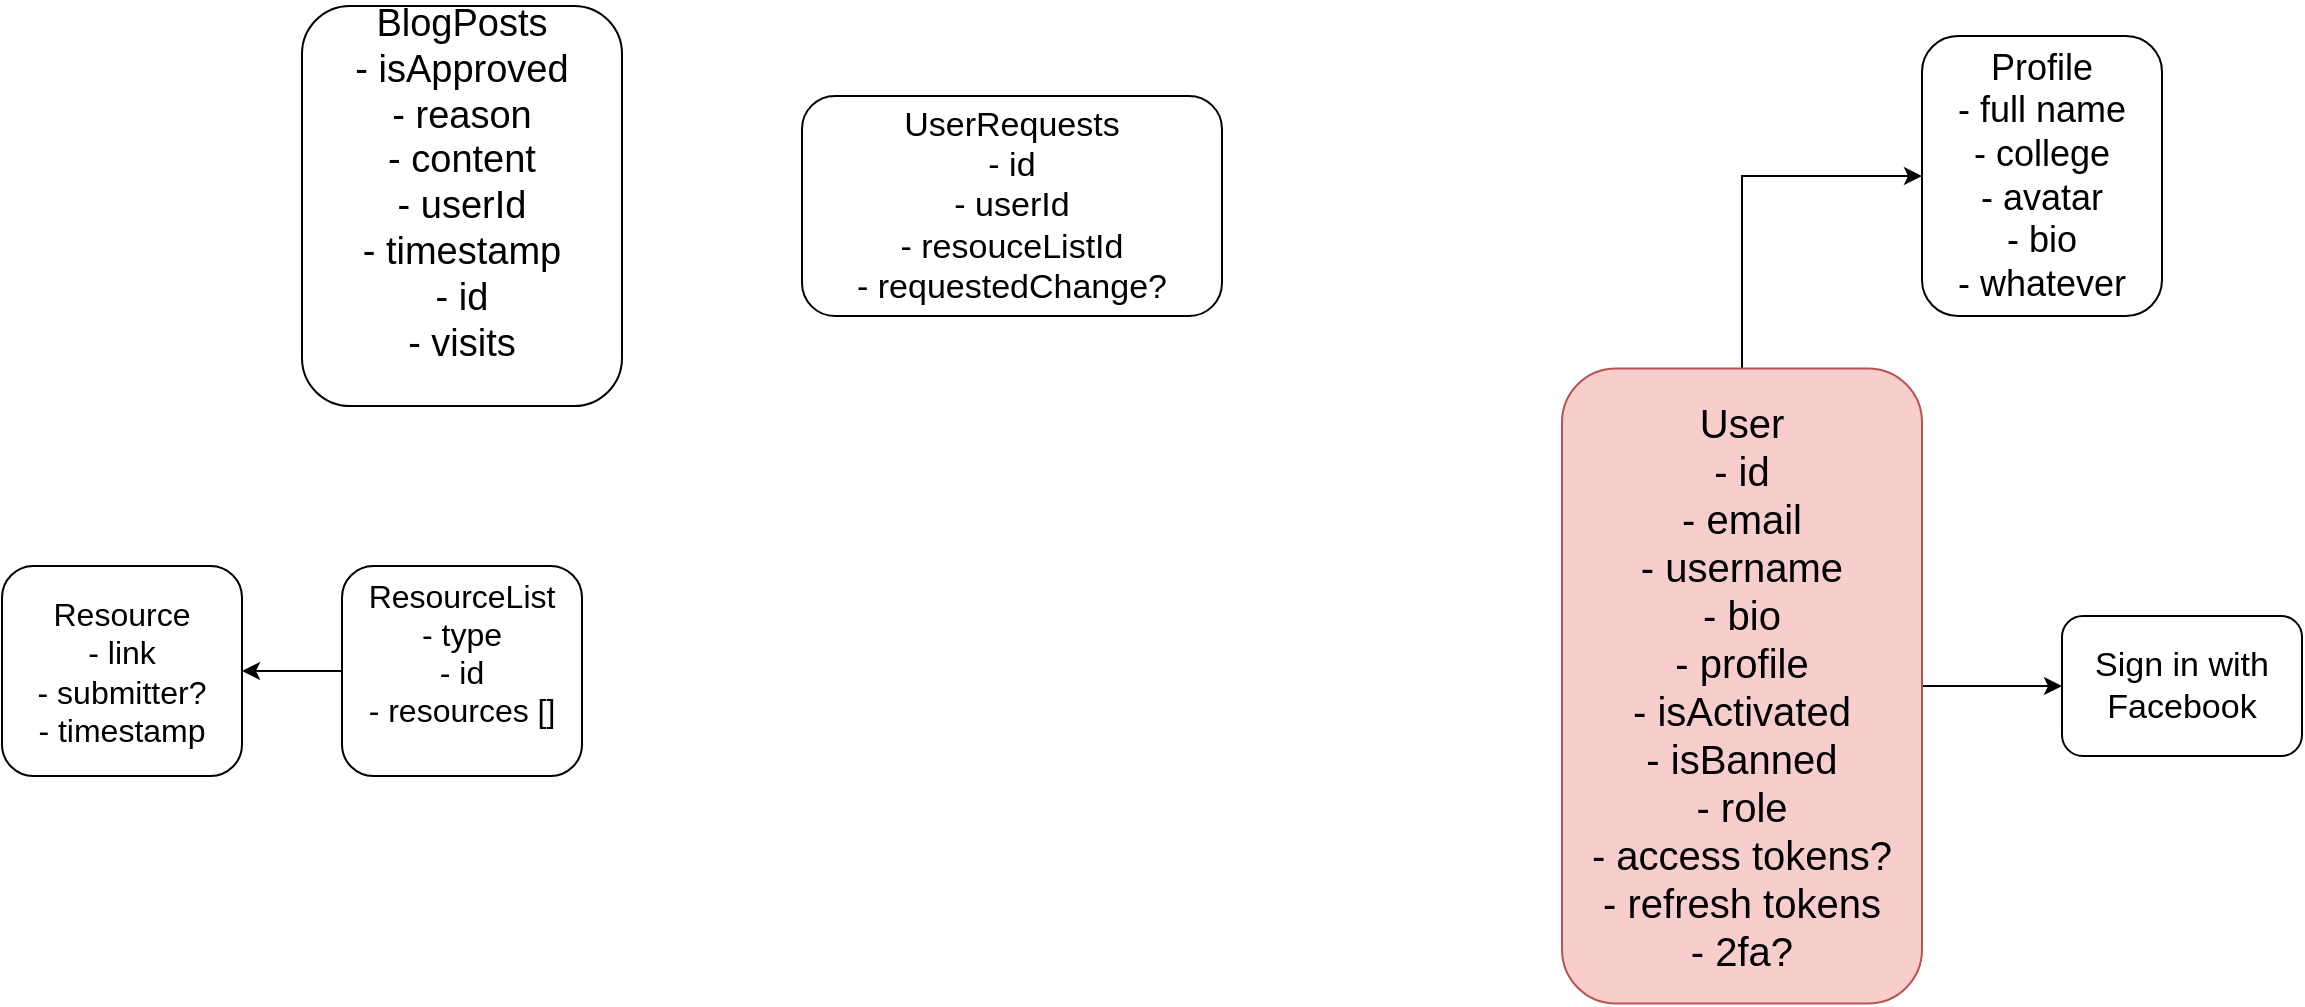 <mxfile version="13.1.3" type="device"><diagram id="9HG8ZazqNOf1nig1T4a4" name="Page-1"><mxGraphModel dx="1673" dy="913" grid="1" gridSize="10" guides="1" tooltips="1" connect="1" arrows="1" fold="1" page="1" pageScale="1" pageWidth="1200" pageHeight="1600" math="0" shadow="0"><root><mxCell id="0"/><mxCell id="1" parent="0"/><mxCell id="TbaE9eENfGOVUWueI3hy-3" style="edgeStyle=orthogonalEdgeStyle;rounded=0;orthogonalLoop=1;jettySize=auto;html=1;entryX=0;entryY=0.5;entryDx=0;entryDy=0;" edge="1" parent="1" source="TbaE9eENfGOVUWueI3hy-1" target="TbaE9eENfGOVUWueI3hy-2"><mxGeometry relative="1" as="geometry"/></mxCell><mxCell id="TbaE9eENfGOVUWueI3hy-11" style="edgeStyle=orthogonalEdgeStyle;rounded=0;orthogonalLoop=1;jettySize=auto;html=1;entryX=0;entryY=0.5;entryDx=0;entryDy=0;" edge="1" parent="1" source="TbaE9eENfGOVUWueI3hy-1" target="TbaE9eENfGOVUWueI3hy-10"><mxGeometry relative="1" as="geometry"/></mxCell><mxCell id="TbaE9eENfGOVUWueI3hy-1" value="&lt;font style=&quot;font-size: 20px&quot;&gt;User&lt;br&gt;- id&lt;br&gt;- email&lt;br&gt;- username&lt;br&gt;- bio&lt;br&gt;- profile&lt;br&gt;- isActivated&lt;br&gt;- isBanned&lt;br&gt;- role&lt;br&gt;- access tokens?&lt;br&gt;- refresh tokens&lt;br&gt;- 2fa?&lt;br&gt;&lt;/font&gt;" style="rounded=1;whiteSpace=wrap;html=1;fillColor=#f8cecc;strokeColor=#b85450;" vertex="1" parent="1"><mxGeometry x="810" y="276.25" width="180" height="317.5" as="geometry"/></mxCell><mxCell id="TbaE9eENfGOVUWueI3hy-2" value="&lt;font style=&quot;font-size: 17px&quot;&gt;Sign in with Facebook&lt;/font&gt;" style="rounded=1;whiteSpace=wrap;html=1;" vertex="1" parent="1"><mxGeometry x="1060" y="400" width="120" height="70" as="geometry"/></mxCell><mxCell id="TbaE9eENfGOVUWueI3hy-4" value="&lt;span style=&quot;font-size: 19px&quot;&gt;BlogPosts&lt;br&gt;- isApproved&lt;br&gt;- reason&lt;br&gt;- content&lt;br&gt;- userId&lt;br&gt;- timestamp&lt;br&gt;- id&lt;br&gt;- visits&lt;br&gt;&lt;br&gt;&lt;/span&gt;" style="rounded=1;whiteSpace=wrap;html=1;" vertex="1" parent="1"><mxGeometry x="180" y="95" width="160" height="200" as="geometry"/></mxCell><mxCell id="TbaE9eENfGOVUWueI3hy-8" style="edgeStyle=orthogonalEdgeStyle;rounded=0;orthogonalLoop=1;jettySize=auto;html=1;" edge="1" parent="1" source="TbaE9eENfGOVUWueI3hy-5" target="TbaE9eENfGOVUWueI3hy-7"><mxGeometry relative="1" as="geometry"/></mxCell><mxCell id="TbaE9eENfGOVUWueI3hy-5" value="&lt;font style=&quot;font-size: 16px&quot;&gt;ResourceList&lt;br&gt;- type&lt;br&gt;- id&lt;br&gt;- resources []&lt;br&gt;&lt;br&gt;&lt;/font&gt;" style="rounded=1;whiteSpace=wrap;html=1;" vertex="1" parent="1"><mxGeometry x="200" y="375" width="120" height="105" as="geometry"/></mxCell><mxCell id="TbaE9eENfGOVUWueI3hy-6" value="&lt;font style=&quot;font-size: 17px&quot;&gt;UserRequests&lt;br&gt;- id&lt;br&gt;- userId&lt;br&gt;- resouceListId&lt;br&gt;- requestedChange?&lt;br&gt;&lt;/font&gt;" style="rounded=1;whiteSpace=wrap;html=1;" vertex="1" parent="1"><mxGeometry x="430" y="140" width="210" height="110" as="geometry"/></mxCell><mxCell id="TbaE9eENfGOVUWueI3hy-7" value="&lt;font style=&quot;font-size: 16px&quot;&gt;Resource&lt;br&gt;- link&lt;br&gt;- submitter?&lt;br&gt;- timestamp&lt;br&gt;&lt;/font&gt;" style="rounded=1;whiteSpace=wrap;html=1;" vertex="1" parent="1"><mxGeometry x="30" y="375" width="120" height="105" as="geometry"/></mxCell><mxCell id="TbaE9eENfGOVUWueI3hy-10" value="&lt;font style=&quot;font-size: 18px&quot;&gt;Profile&lt;br&gt;- full name&lt;br&gt;- college&lt;br&gt;- avatar&lt;br&gt;- bio&lt;br&gt;- whatever&lt;br&gt;&lt;/font&gt;" style="rounded=1;whiteSpace=wrap;html=1;" vertex="1" parent="1"><mxGeometry x="990" y="110" width="120" height="140" as="geometry"/></mxCell></root></mxGraphModel></diagram></mxfile>